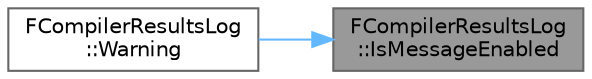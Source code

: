 digraph "FCompilerResultsLog::IsMessageEnabled"
{
 // INTERACTIVE_SVG=YES
 // LATEX_PDF_SIZE
  bgcolor="transparent";
  edge [fontname=Helvetica,fontsize=10,labelfontname=Helvetica,labelfontsize=10];
  node [fontname=Helvetica,fontsize=10,shape=box,height=0.2,width=0.4];
  rankdir="RL";
  Node1 [id="Node000001",label="FCompilerResultsLog\l::IsMessageEnabled",height=0.2,width=0.4,color="gray40", fillcolor="grey60", style="filled", fontcolor="black",tooltip=" "];
  Node1 -> Node2 [id="edge1_Node000001_Node000002",dir="back",color="steelblue1",style="solid",tooltip=" "];
  Node2 [id="Node000002",label="FCompilerResultsLog\l::Warning",height=0.2,width=0.4,color="grey40", fillcolor="white", style="filled",URL="$d4/d9d/classFCompilerResultsLog.html#ae75a24018d24780f030eb06066a04933",tooltip="Write a warning in to the compiler log."];
}
